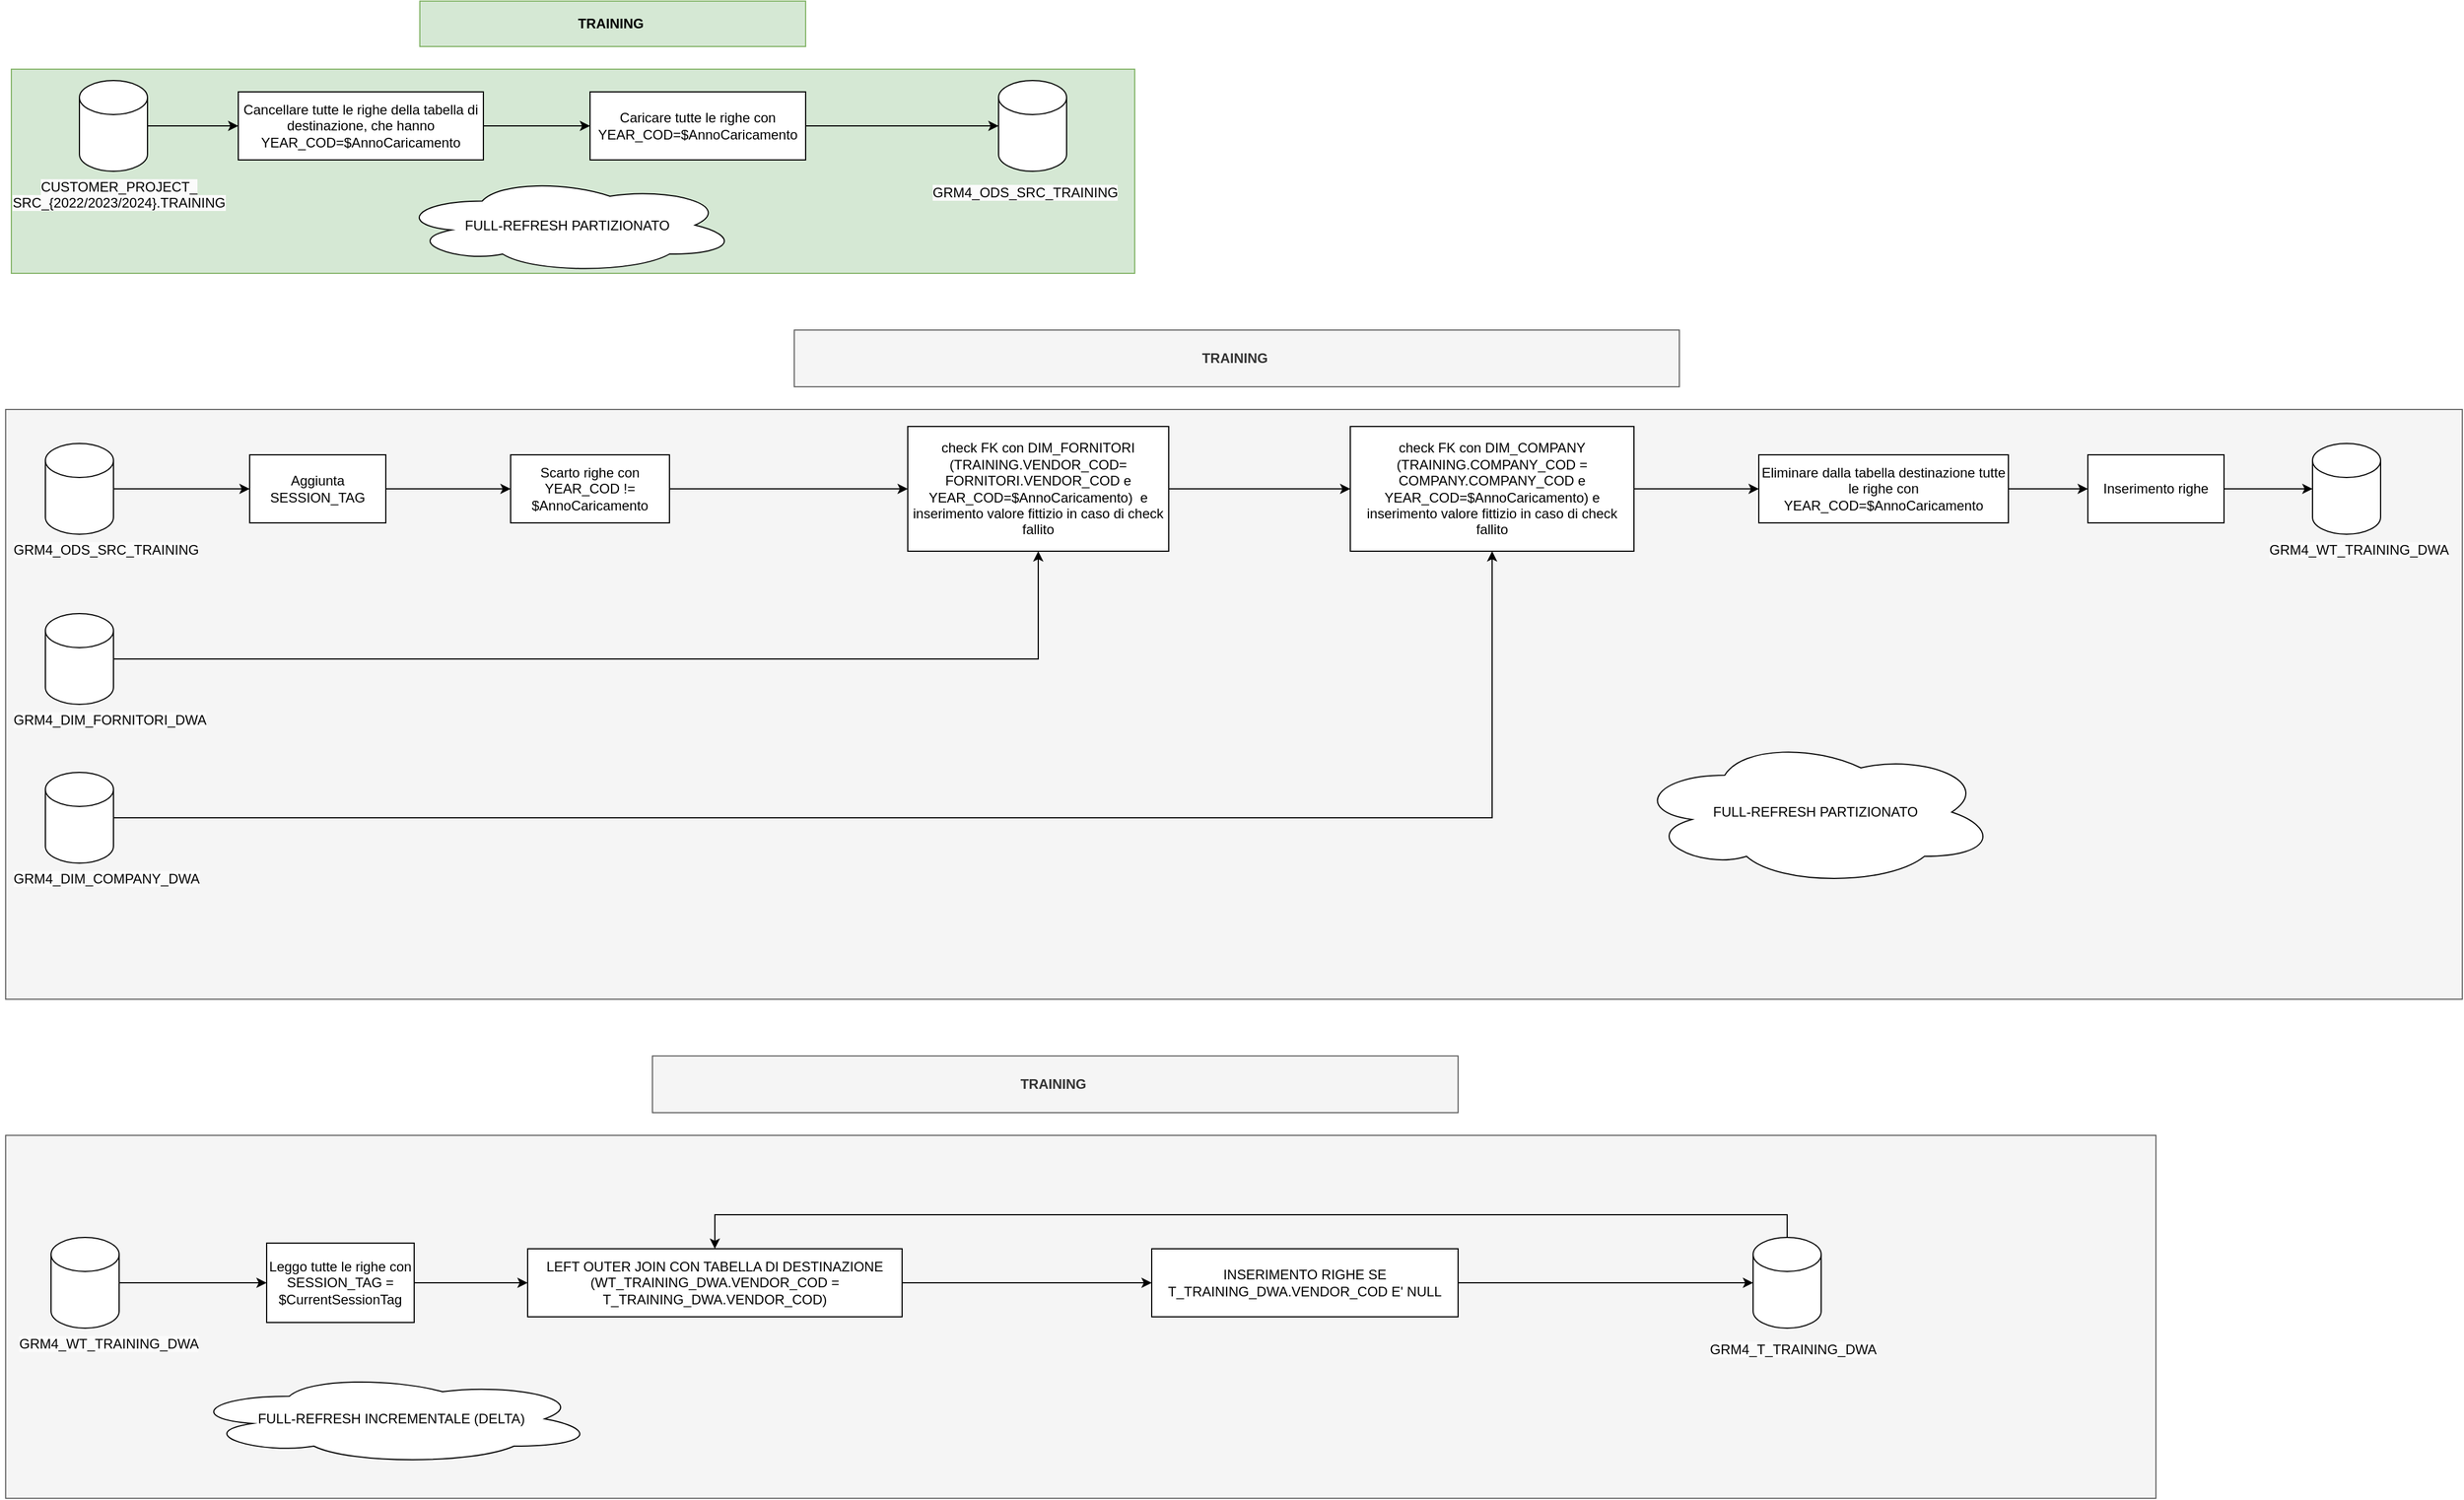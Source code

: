<mxfile version="24.2.1" type="google">
  <diagram name="Pagina-1" id="4J2ZoCuPeB4mUkh7oTKh">
    <mxGraphModel grid="1" page="1" gridSize="10" guides="1" tooltips="1" connect="1" arrows="1" fold="1" pageScale="1" pageWidth="827" pageHeight="1169" math="0" shadow="0">
      <root>
        <mxCell id="0" />
        <mxCell id="1" parent="0" />
        <mxCell id="pzBk2zxjVONhJiB37iQP-14" value="" style="rounded=0;whiteSpace=wrap;html=1;fillColor=#f5f5f5;fontColor=#333333;strokeColor=#666666;" vertex="1" parent="1">
          <mxGeometry x="5" y="1020" width="1895" height="320" as="geometry" />
        </mxCell>
        <mxCell id="Jd-yWU7Di4oTttXMz_rG-32" value="" style="rounded=0;whiteSpace=wrap;html=1;fillColor=#f5f5f5;fontColor=#333333;strokeColor=#666666;" vertex="1" parent="1">
          <mxGeometry x="5" y="380" width="2165" height="520" as="geometry" />
        </mxCell>
        <mxCell id="_l6m1l7kdeyDk1vFTxfX-22" value="" style="rounded=0;whiteSpace=wrap;html=1;fillColor=#d5e8d4;strokeColor=#82b366;" vertex="1" parent="1">
          <mxGeometry x="10" y="80" width="990" height="180" as="geometry" />
        </mxCell>
        <mxCell id="_l6m1l7kdeyDk1vFTxfX-1" value="&lt;b&gt;TRAINING&amp;nbsp;&lt;/b&gt;" style="text;html=1;align=center;verticalAlign=middle;whiteSpace=wrap;rounded=0;fillColor=#d5e8d4;strokeColor=#82b366;" vertex="1" parent="1">
          <mxGeometry x="370" y="20" width="340" height="40" as="geometry" />
        </mxCell>
        <mxCell id="_l6m1l7kdeyDk1vFTxfX-20" value="" style="edgeStyle=orthogonalEdgeStyle;rounded=0;orthogonalLoop=1;jettySize=auto;html=1;" edge="1" parent="1" source="_l6m1l7kdeyDk1vFTxfX-2" target="_l6m1l7kdeyDk1vFTxfX-4">
          <mxGeometry relative="1" as="geometry" />
        </mxCell>
        <mxCell id="_l6m1l7kdeyDk1vFTxfX-2" value="" style="shape=cylinder3;whiteSpace=wrap;html=1;boundedLbl=1;backgroundOutline=1;size=15;" vertex="1" parent="1">
          <mxGeometry x="70" y="90" width="60" height="80" as="geometry" />
        </mxCell>
        <mxCell id="_l6m1l7kdeyDk1vFTxfX-3" value="&lt;span style=&quot;color: rgb(0, 0, 0); font-family: Helvetica; font-size: 12px; font-style: normal; font-variant-ligatures: normal; font-variant-caps: normal; font-weight: 400; letter-spacing: normal; orphans: 2; text-indent: 0px; text-transform: none; widows: 2; word-spacing: 0px; -webkit-text-stroke-width: 0px; white-space: normal; background-color: rgb(251, 251, 251); text-decoration-thickness: initial; text-decoration-style: initial; text-decoration-color: initial; float: none; display: inline !important;&quot;&gt;CUSTOMER_PROJECT_&lt;br&gt;SRC_{2022/2023/2024}.TRAINING&lt;/span&gt;" style="text;whiteSpace=wrap;html=1;align=center;" vertex="1" parent="1">
          <mxGeometry y="170" width="210" height="40" as="geometry" />
        </mxCell>
        <mxCell id="_l6m1l7kdeyDk1vFTxfX-19" value="" style="edgeStyle=orthogonalEdgeStyle;rounded=0;orthogonalLoop=1;jettySize=auto;html=1;" edge="1" parent="1" source="_l6m1l7kdeyDk1vFTxfX-4" target="_l6m1l7kdeyDk1vFTxfX-5">
          <mxGeometry relative="1" as="geometry" />
        </mxCell>
        <mxCell id="_l6m1l7kdeyDk1vFTxfX-4" value="Cancellare tutte le righe della tabella di destinazione, che hanno YEAR_COD=$AnnoCaricamento" style="rounded=0;whiteSpace=wrap;html=1;" vertex="1" parent="1">
          <mxGeometry x="210" y="100" width="216" height="60" as="geometry" />
        </mxCell>
        <mxCell id="_l6m1l7kdeyDk1vFTxfX-7" value="" style="shape=cylinder3;whiteSpace=wrap;html=1;boundedLbl=1;backgroundOutline=1;size=15;" vertex="1" parent="1">
          <mxGeometry x="880" y="90" width="60" height="80" as="geometry" />
        </mxCell>
        <mxCell id="_l6m1l7kdeyDk1vFTxfX-8" value="&lt;span style=&quot;color: rgb(0, 0, 0); font-family: Helvetica; font-size: 12px; font-style: normal; font-variant-ligatures: normal; font-variant-caps: normal; font-weight: 400; letter-spacing: normal; orphans: 2; text-align: center; text-indent: 0px; text-transform: none; widows: 2; word-spacing: 0px; -webkit-text-stroke-width: 0px; white-space: normal; background-color: rgb(251, 251, 251); text-decoration-thickness: initial; text-decoration-style: initial; text-decoration-color: initial; display: inline !important; float: none;&quot;&gt;GRM4_ODS_SRC_TRAINING&lt;/span&gt;" style="text;whiteSpace=wrap;html=1;" vertex="1" parent="1">
          <mxGeometry x="820" y="175" width="170" height="30" as="geometry" />
        </mxCell>
        <mxCell id="_l6m1l7kdeyDk1vFTxfX-13" value="FULL-REFRESH PARTIZIONATO" style="ellipse;shape=cloud;whiteSpace=wrap;html=1;" vertex="1" parent="1">
          <mxGeometry x="350" y="175" width="300" height="85" as="geometry" />
        </mxCell>
        <mxCell id="_l6m1l7kdeyDk1vFTxfX-14" value="" style="shape=flexArrow;endArrow=classic;html=1;rounded=0;exitX=1;exitY=0.5;exitDx=0;exitDy=0;exitPerimeter=0;" edge="1" parent="1" target="_l6m1l7kdeyDk1vFTxfX-5">
          <mxGeometry width="50" height="50" relative="1" as="geometry">
            <mxPoint x="520" y="129.5" as="sourcePoint" />
            <mxPoint x="570" y="130" as="targetPoint" />
          </mxGeometry>
        </mxCell>
        <mxCell id="6__dkwjPqKxZirQCWJrv-19" style="edgeStyle=orthogonalEdgeStyle;rounded=0;orthogonalLoop=1;jettySize=auto;html=1;exitX=1;exitY=0.5;exitDx=0;exitDy=0;" edge="1" parent="1" source="_l6m1l7kdeyDk1vFTxfX-5" target="_l6m1l7kdeyDk1vFTxfX-7">
          <mxGeometry relative="1" as="geometry" />
        </mxCell>
        <mxCell id="_l6m1l7kdeyDk1vFTxfX-5" value="Caricare tutte le righe con YEAR_COD=$AnnoCaricamento" style="rounded=0;whiteSpace=wrap;html=1;" vertex="1" parent="1">
          <mxGeometry x="520" y="100" width="190" height="60" as="geometry" />
        </mxCell>
        <mxCell id="6__dkwjPqKxZirQCWJrv-6" value="&lt;span style=&quot;color: rgb(0, 0, 0); font-family: Helvetica; font-size: 12px; font-style: normal; font-variant-ligatures: normal; font-variant-caps: normal; font-weight: 400; letter-spacing: normal; orphans: 2; text-align: center; text-indent: 0px; text-transform: none; widows: 2; word-spacing: 0px; -webkit-text-stroke-width: 0px; white-space: normal; background-color: rgb(251, 251, 251); text-decoration-thickness: initial; text-decoration-style: initial; text-decoration-color: initial; display: inline !important; float: none;&quot;&gt;GRM4_ODS_SRC_TRAINING&lt;/span&gt;" style="text;whiteSpace=wrap;html=1;" vertex="1" parent="1">
          <mxGeometry x="10" y="490" width="170" height="30" as="geometry" />
        </mxCell>
        <mxCell id="6__dkwjPqKxZirQCWJrv-8" value="&lt;b&gt;TRAINING&amp;nbsp;&lt;/b&gt;" style="text;html=1;align=center;verticalAlign=middle;whiteSpace=wrap;rounded=0;fillColor=#f5f5f5;strokeColor=#666666;fontColor=#333333;" vertex="1" parent="1">
          <mxGeometry x="700" y="310" width="780" height="50" as="geometry" />
        </mxCell>
        <mxCell id="Jd-yWU7Di4oTttXMz_rG-9" value="" style="edgeStyle=orthogonalEdgeStyle;rounded=0;orthogonalLoop=1;jettySize=auto;html=1;" edge="1" parent="1" source="Jd-yWU7Di4oTttXMz_rG-6" target="Jd-yWU7Di4oTttXMz_rG-8">
          <mxGeometry relative="1" as="geometry" />
        </mxCell>
        <mxCell id="Jd-yWU7Di4oTttXMz_rG-6" value="Aggiunta SESSION_TAG" style="rounded=0;whiteSpace=wrap;html=1;" vertex="1" parent="1">
          <mxGeometry x="220" y="420" width="120" height="60" as="geometry" />
        </mxCell>
        <mxCell id="6__dkwjPqKxZirQCWJrv-16" style="edgeStyle=orthogonalEdgeStyle;rounded=0;orthogonalLoop=1;jettySize=auto;html=1;exitX=1;exitY=0.5;exitDx=0;exitDy=0;" edge="1" parent="1" source="Jd-yWU7Di4oTttXMz_rG-8" target="Jd-yWU7Di4oTttXMz_rG-15">
          <mxGeometry relative="1" as="geometry" />
        </mxCell>
        <mxCell id="Jd-yWU7Di4oTttXMz_rG-8" value="Scarto righe con YEAR_COD != $AnnoCaricamento" style="rounded=0;whiteSpace=wrap;html=1;" vertex="1" parent="1">
          <mxGeometry x="450" y="420" width="140" height="60" as="geometry" />
        </mxCell>
        <mxCell id="Jd-yWU7Di4oTttXMz_rG-21" style="edgeStyle=orthogonalEdgeStyle;rounded=0;orthogonalLoop=1;jettySize=auto;html=1;exitX=1;exitY=0.5;exitDx=0;exitDy=0;exitPerimeter=0;entryX=0.5;entryY=1;entryDx=0;entryDy=0;" edge="1" parent="1" source="Jd-yWU7Di4oTttXMz_rG-14" target="Jd-yWU7Di4oTttXMz_rG-15">
          <mxGeometry relative="1" as="geometry" />
        </mxCell>
        <mxCell id="Jd-yWU7Di4oTttXMz_rG-14" value="" style="shape=cylinder3;whiteSpace=wrap;html=1;boundedLbl=1;backgroundOutline=1;size=15;" vertex="1" parent="1">
          <mxGeometry x="40" y="560" width="60" height="80" as="geometry" />
        </mxCell>
        <mxCell id="Jd-yWU7Di4oTttXMz_rG-17" value="" style="edgeStyle=orthogonalEdgeStyle;rounded=0;orthogonalLoop=1;jettySize=auto;html=1;" edge="1" parent="1" source="Jd-yWU7Di4oTttXMz_rG-13" target="Jd-yWU7Di4oTttXMz_rG-6">
          <mxGeometry relative="1" as="geometry" />
        </mxCell>
        <mxCell id="Jd-yWU7Di4oTttXMz_rG-13" value="" style="shape=cylinder3;whiteSpace=wrap;html=1;boundedLbl=1;backgroundOutline=1;size=15;" vertex="1" parent="1">
          <mxGeometry x="40" y="410" width="60" height="80" as="geometry" />
        </mxCell>
        <mxCell id="Jd-yWU7Di4oTttXMz_rG-23" value="" style="edgeStyle=orthogonalEdgeStyle;rounded=0;orthogonalLoop=1;jettySize=auto;html=1;" edge="1" parent="1" source="Jd-yWU7Di4oTttXMz_rG-15" target="Jd-yWU7Di4oTttXMz_rG-22">
          <mxGeometry relative="1" as="geometry" />
        </mxCell>
        <mxCell id="Jd-yWU7Di4oTttXMz_rG-15" value="check FK con DIM_FORNITORI (TRAINING.VENDOR_COD= FORNITORI.VENDOR_COD e YEAR_COD=$AnnoCaricamento)&amp;nbsp; e inserimento valore fittizio in caso di check fallito" style="whiteSpace=wrap;html=1;rounded=0;" vertex="1" parent="1">
          <mxGeometry x="800" y="395" width="230" height="110" as="geometry" />
        </mxCell>
        <mxCell id="Jd-yWU7Di4oTttXMz_rG-24" style="edgeStyle=orthogonalEdgeStyle;rounded=0;orthogonalLoop=1;jettySize=auto;html=1;entryX=0.5;entryY=1;entryDx=0;entryDy=0;" edge="1" parent="1" source="6__dkwjPqKxZirQCWJrv-15" target="Jd-yWU7Di4oTttXMz_rG-22">
          <mxGeometry relative="1" as="geometry" />
        </mxCell>
        <mxCell id="6__dkwjPqKxZirQCWJrv-15" value="" style="shape=cylinder3;whiteSpace=wrap;html=1;boundedLbl=1;backgroundOutline=1;size=15;" vertex="1" parent="1">
          <mxGeometry x="40" y="700" width="60" height="80" as="geometry" />
        </mxCell>
        <mxCell id="Jd-yWU7Di4oTttXMz_rG-18" value="&lt;span style=&quot;color: rgb(0, 0, 0); font-family: Helvetica; font-size: 12px; font-style: normal; font-variant-ligatures: normal; font-variant-caps: normal; font-weight: 400; letter-spacing: normal; orphans: 2; text-align: center; text-indent: 0px; text-transform: none; widows: 2; word-spacing: 0px; -webkit-text-stroke-width: 0px; white-space: normal; background-color: rgb(251, 251, 251); text-decoration-thickness: initial; text-decoration-style: initial; text-decoration-color: initial; display: inline !important; float: none;&quot;&gt;GRM4_DIM_FORNITORI_DWA&lt;/span&gt;" style="text;whiteSpace=wrap;html=1;" vertex="1" parent="1">
          <mxGeometry x="10" y="640" width="200" height="40" as="geometry" />
        </mxCell>
        <mxCell id="Jd-yWU7Di4oTttXMz_rG-20" value="&lt;span style=&quot;color: rgb(0, 0, 0); font-family: Helvetica; font-size: 12px; font-style: normal; font-variant-ligatures: normal; font-variant-caps: normal; font-weight: 400; letter-spacing: normal; orphans: 2; text-align: center; text-indent: 0px; text-transform: none; widows: 2; word-spacing: 0px; -webkit-text-stroke-width: 0px; white-space: normal; background-color: rgb(251, 251, 251); text-decoration-thickness: initial; text-decoration-style: initial; text-decoration-color: initial; display: inline !important; float: none;&quot;&gt;GRM4_DIM_COMPANY_DWA&lt;/span&gt;" style="text;whiteSpace=wrap;html=1;" vertex="1" parent="1">
          <mxGeometry x="10" y="780" width="200" height="40" as="geometry" />
        </mxCell>
        <mxCell id="Jd-yWU7Di4oTttXMz_rG-26" value="" style="edgeStyle=orthogonalEdgeStyle;rounded=0;orthogonalLoop=1;jettySize=auto;html=1;" edge="1" parent="1" source="Jd-yWU7Di4oTttXMz_rG-22" target="Jd-yWU7Di4oTttXMz_rG-25">
          <mxGeometry relative="1" as="geometry" />
        </mxCell>
        <mxCell id="Jd-yWU7Di4oTttXMz_rG-22" value="check FK con DIM_COMPANY (TRAINING.COMPANY_COD = COMPANY.COMPANY_COD e YEAR_COD=$AnnoCaricamento) e inserimento valore fittizio in caso di check fallito" style="rounded=0;whiteSpace=wrap;html=1;" vertex="1" parent="1">
          <mxGeometry x="1190" y="395" width="250" height="110" as="geometry" />
        </mxCell>
        <mxCell id="Jd-yWU7Di4oTttXMz_rG-28" value="" style="edgeStyle=orthogonalEdgeStyle;rounded=0;orthogonalLoop=1;jettySize=auto;html=1;" edge="1" parent="1" source="Jd-yWU7Di4oTttXMz_rG-25" target="Jd-yWU7Di4oTttXMz_rG-27">
          <mxGeometry relative="1" as="geometry" />
        </mxCell>
        <mxCell id="Jd-yWU7Di4oTttXMz_rG-25" value="Eliminare dalla tabella destinazione tutte le righe con YEAR_COD=$AnnoCaricamento" style="rounded=0;whiteSpace=wrap;html=1;" vertex="1" parent="1">
          <mxGeometry x="1550" y="420" width="220" height="60" as="geometry" />
        </mxCell>
        <mxCell id="Jd-yWU7Di4oTttXMz_rG-30" value="" style="edgeStyle=orthogonalEdgeStyle;rounded=0;orthogonalLoop=1;jettySize=auto;html=1;" edge="1" parent="1" source="Jd-yWU7Di4oTttXMz_rG-27" target="Jd-yWU7Di4oTttXMz_rG-29">
          <mxGeometry relative="1" as="geometry" />
        </mxCell>
        <mxCell id="Jd-yWU7Di4oTttXMz_rG-27" value="Inserimento righe" style="rounded=0;whiteSpace=wrap;html=1;" vertex="1" parent="1">
          <mxGeometry x="1840" y="420" width="120" height="60" as="geometry" />
        </mxCell>
        <mxCell id="Jd-yWU7Di4oTttXMz_rG-29" value="" style="shape=cylinder3;whiteSpace=wrap;html=1;boundedLbl=1;backgroundOutline=1;size=15;" vertex="1" parent="1">
          <mxGeometry x="2038" y="410" width="60" height="80" as="geometry" />
        </mxCell>
        <mxCell id="Jd-yWU7Di4oTttXMz_rG-31" value="&lt;span style=&quot;color: rgb(0, 0, 0); font-family: Helvetica; font-size: 12px; font-style: normal; font-variant-ligatures: normal; font-variant-caps: normal; font-weight: 400; letter-spacing: normal; orphans: 2; text-align: center; text-indent: 0px; text-transform: none; widows: 2; word-spacing: 0px; -webkit-text-stroke-width: 0px; white-space: normal; background-color: rgb(251, 251, 251); text-decoration-thickness: initial; text-decoration-style: initial; text-decoration-color: initial; display: inline !important; float: none;&quot;&gt;GRM4_WT_TRAINING_DWA&lt;/span&gt;" style="text;whiteSpace=wrap;html=1;" vertex="1" parent="1">
          <mxGeometry x="1998" y="490" width="140" height="40" as="geometry" />
        </mxCell>
        <mxCell id="Jd-yWU7Di4oTttXMz_rG-33" value="FULL-REFRESH PARTIZIONATO" style="ellipse;shape=cloud;whiteSpace=wrap;html=1;" vertex="1" parent="1">
          <mxGeometry x="1440" y="670" width="320" height="130" as="geometry" />
        </mxCell>
        <mxCell id="pzBk2zxjVONhJiB37iQP-5" value="" style="edgeStyle=orthogonalEdgeStyle;rounded=0;orthogonalLoop=1;jettySize=auto;html=1;" edge="1" parent="1" source="HBc3QUe5TI2HvfTCMw40-1" target="pzBk2zxjVONhJiB37iQP-4">
          <mxGeometry relative="1" as="geometry" />
        </mxCell>
        <mxCell id="HBc3QUe5TI2HvfTCMw40-1" value="" style="shape=cylinder3;whiteSpace=wrap;html=1;boundedLbl=1;backgroundOutline=1;size=15;" vertex="1" parent="1">
          <mxGeometry x="45" y="1110" width="60" height="80" as="geometry" />
        </mxCell>
        <mxCell id="HBc3QUe5TI2HvfTCMw40-2" value="&lt;span style=&quot;color: rgb(0, 0, 0); font-family: Helvetica; font-size: 12px; font-style: normal; font-variant-ligatures: normal; font-variant-caps: normal; font-weight: 400; letter-spacing: normal; orphans: 2; text-align: center; text-indent: 0px; text-transform: none; widows: 2; word-spacing: 0px; -webkit-text-stroke-width: 0px; white-space: normal; background-color: rgb(251, 251, 251); text-decoration-thickness: initial; text-decoration-style: initial; text-decoration-color: initial; display: inline !important; float: none;&quot;&gt;GRM4_WT_TRAINING_DWA&lt;/span&gt;" style="text;whiteSpace=wrap;html=1;" vertex="1" parent="1">
          <mxGeometry x="15" y="1190" width="140" height="40" as="geometry" />
        </mxCell>
        <mxCell id="HBc3QUe5TI2HvfTCMw40-5" value="&lt;b&gt;TRAINING&amp;nbsp;&lt;/b&gt;" style="text;html=1;align=center;verticalAlign=middle;whiteSpace=wrap;rounded=0;fillColor=#f5f5f5;strokeColor=#666666;fontColor=#333333;" vertex="1" parent="1">
          <mxGeometry x="575" y="950" width="710" height="50" as="geometry" />
        </mxCell>
        <mxCell id="pzBk2zxjVONhJiB37iQP-3" value="FULL-REFRESH INCREMENTALE (DELTA)" style="ellipse;shape=cloud;whiteSpace=wrap;html=1;" vertex="1" parent="1">
          <mxGeometry x="165" y="1230" width="360" height="80" as="geometry" />
        </mxCell>
        <mxCell id="pzBk2zxjVONhJiB37iQP-10" value="" style="edgeStyle=orthogonalEdgeStyle;rounded=0;orthogonalLoop=1;jettySize=auto;html=1;" edge="1" parent="1" source="pzBk2zxjVONhJiB37iQP-4" target="pzBk2zxjVONhJiB37iQP-8">
          <mxGeometry relative="1" as="geometry" />
        </mxCell>
        <mxCell id="pzBk2zxjVONhJiB37iQP-4" value="Leggo tutte le righe con SESSION_TAG = $CurrentSessionTag" style="rounded=0;whiteSpace=wrap;html=1;" vertex="1" parent="1">
          <mxGeometry x="235" y="1115" width="130" height="70" as="geometry" />
        </mxCell>
        <mxCell id="pzBk2zxjVONhJiB37iQP-9" style="edgeStyle=orthogonalEdgeStyle;rounded=0;orthogonalLoop=1;jettySize=auto;html=1;exitX=0.5;exitY=0;exitDx=0;exitDy=0;exitPerimeter=0;entryX=0.5;entryY=0;entryDx=0;entryDy=0;" edge="1" parent="1" source="pzBk2zxjVONhJiB37iQP-6" target="pzBk2zxjVONhJiB37iQP-8">
          <mxGeometry relative="1" as="geometry" />
        </mxCell>
        <mxCell id="pzBk2zxjVONhJiB37iQP-6" value="" style="shape=cylinder3;whiteSpace=wrap;html=1;boundedLbl=1;backgroundOutline=1;size=15;" vertex="1" parent="1">
          <mxGeometry x="1545" y="1110" width="60" height="80" as="geometry" />
        </mxCell>
        <mxCell id="pzBk2zxjVONhJiB37iQP-7" value="&lt;span style=&quot;color: rgb(0, 0, 0); font-family: Helvetica; font-size: 12px; font-style: normal; font-variant-ligatures: normal; font-variant-caps: normal; font-weight: 400; letter-spacing: normal; orphans: 2; text-align: center; text-indent: 0px; text-transform: none; widows: 2; word-spacing: 0px; -webkit-text-stroke-width: 0px; white-space: normal; background-color: rgb(251, 251, 251); text-decoration-thickness: initial; text-decoration-style: initial; text-decoration-color: initial; display: inline !important; float: none;&quot;&gt;GRM4_T_TRAINING_DWA&lt;/span&gt;" style="text;whiteSpace=wrap;html=1;" vertex="1" parent="1">
          <mxGeometry x="1505" y="1195" width="140" height="40" as="geometry" />
        </mxCell>
        <mxCell id="pzBk2zxjVONhJiB37iQP-12" value="" style="edgeStyle=orthogonalEdgeStyle;rounded=0;orthogonalLoop=1;jettySize=auto;html=1;" edge="1" parent="1" source="pzBk2zxjVONhJiB37iQP-8" target="pzBk2zxjVONhJiB37iQP-11">
          <mxGeometry relative="1" as="geometry" />
        </mxCell>
        <mxCell id="pzBk2zxjVONhJiB37iQP-8" value="LEFT OUTER JOIN CON TABELLA DI DESTINAZIONE (WT_TRAINING_DWA.VENDOR_COD = T_TRAINING_DWA.VENDOR_COD)" style="rounded=0;whiteSpace=wrap;html=1;" vertex="1" parent="1">
          <mxGeometry x="465" y="1120" width="330" height="60" as="geometry" />
        </mxCell>
        <mxCell id="pzBk2zxjVONhJiB37iQP-11" value="INSERIMENTO RIGHE SE T_TRAINING_DWA.VENDOR_COD E&#39; NULL" style="rounded=0;whiteSpace=wrap;html=1;" vertex="1" parent="1">
          <mxGeometry x="1015" y="1120" width="270" height="60" as="geometry" />
        </mxCell>
        <mxCell id="pzBk2zxjVONhJiB37iQP-13" style="edgeStyle=orthogonalEdgeStyle;rounded=0;orthogonalLoop=1;jettySize=auto;html=1;entryX=0;entryY=0.5;entryDx=0;entryDy=0;entryPerimeter=0;" edge="1" parent="1" source="pzBk2zxjVONhJiB37iQP-11" target="pzBk2zxjVONhJiB37iQP-6">
          <mxGeometry relative="1" as="geometry" />
        </mxCell>
      </root>
    </mxGraphModel>
  </diagram>
</mxfile>
